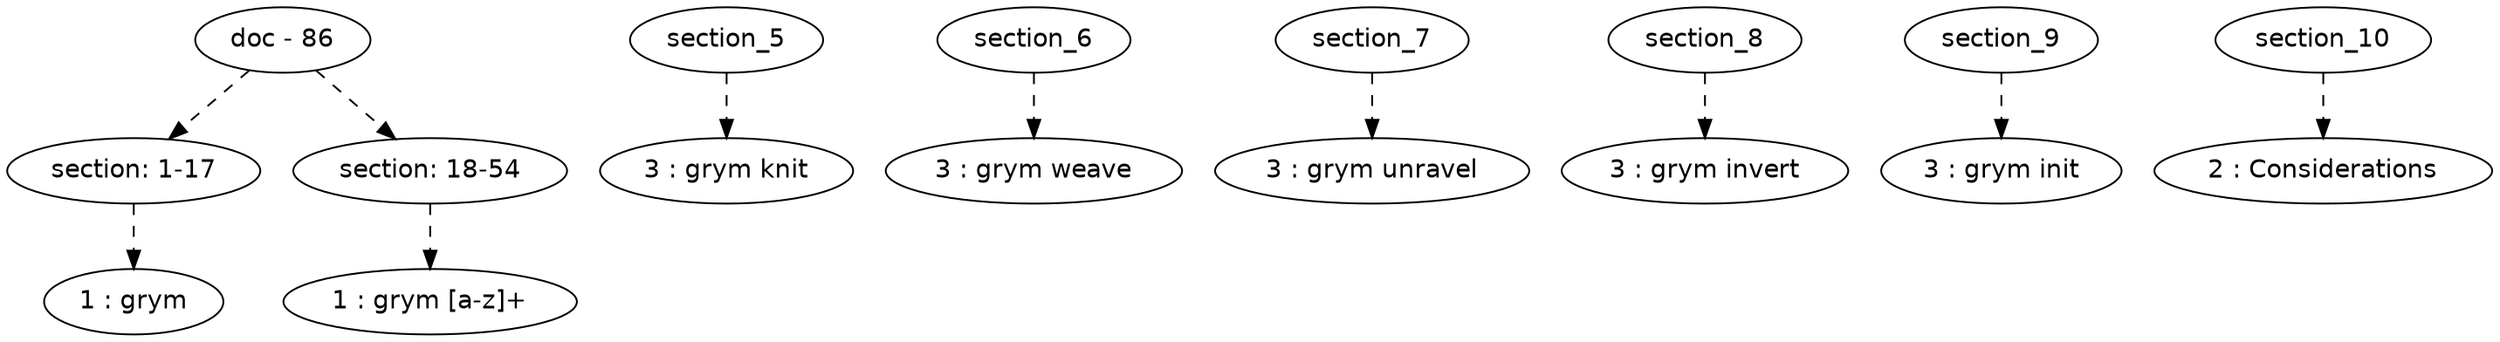 digraph hierarchy {

node [fontname=Helvetica]
edge [style=dashed]

doc_0 [label="doc - 86"]


doc_0 -> { section_1 section_2}
{rank=same; section_1 section_2}

section_1 [label="section: 1-17"]

section_2 [label="section: 18-54"]


section_1 -> { header_3}
{rank=same; header_3}

header_3 [label="1 : grym"]


section_2 -> { header_4}
{rank=same; header_4}

header_4 [label="1 : grym [a-z]+"]


section_5 -> { header_11}
{rank=same; header_11}

header_11 [label="3 : grym knit"]


section_6 -> { header_12}
{rank=same; header_12}

header_12 [label="3 : grym weave"]


section_7 -> { header_13}
{rank=same; header_13}

header_13 [label="3 : grym unravel"]


section_8 -> { header_14}
{rank=same; header_14}

header_14 [label="3 : grym invert"]


section_9 -> { header_15}
{rank=same; header_15}

header_15 [label="3 : grym init"]


section_10 -> { header_16}
{rank=same; header_16}

header_16 [label="2 : Considerations"]



}
